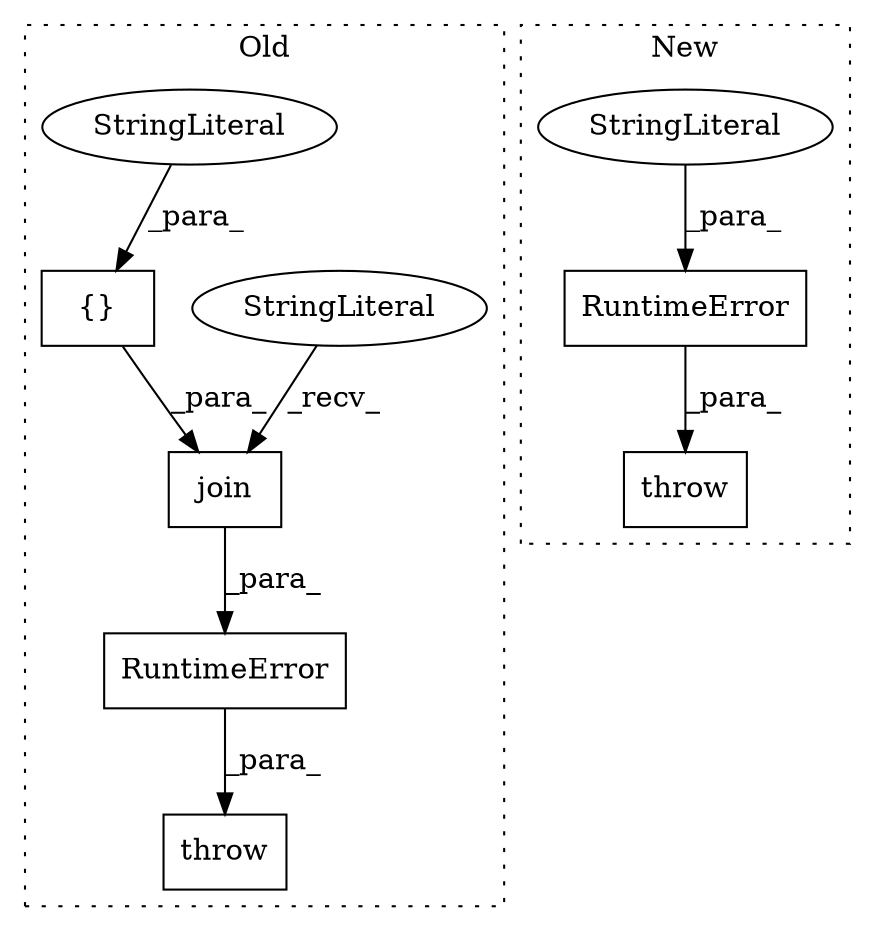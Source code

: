 digraph G {
subgraph cluster0 {
1 [label="join" a="32" s="3613,3747" l="5,1" shape="box"];
5 [label="{}" a="4" s="3630,3746" l="1,1" shape="box"];
6 [label="throw" a="53" s="3590" l="6" shape="box"];
7 [label="RuntimeError" a="32" s="3596,3748" l="13,1" shape="box"];
8 [label="StringLiteral" a="45" s="3609" l="3" shape="ellipse"];
9 [label="StringLiteral" a="45" s="3631" l="115" shape="ellipse"];
label = "Old";
style="dotted";
}
subgraph cluster1 {
2 [label="RuntimeError" a="32" s="985,1063" l="13,1" shape="box"];
3 [label="throw" a="53" s="979" l="6" shape="box"];
4 [label="StringLiteral" a="45" s="998" l="65" shape="ellipse"];
label = "New";
style="dotted";
}
1 -> 7 [label="_para_"];
2 -> 3 [label="_para_"];
4 -> 2 [label="_para_"];
5 -> 1 [label="_para_"];
7 -> 6 [label="_para_"];
8 -> 1 [label="_recv_"];
9 -> 5 [label="_para_"];
}